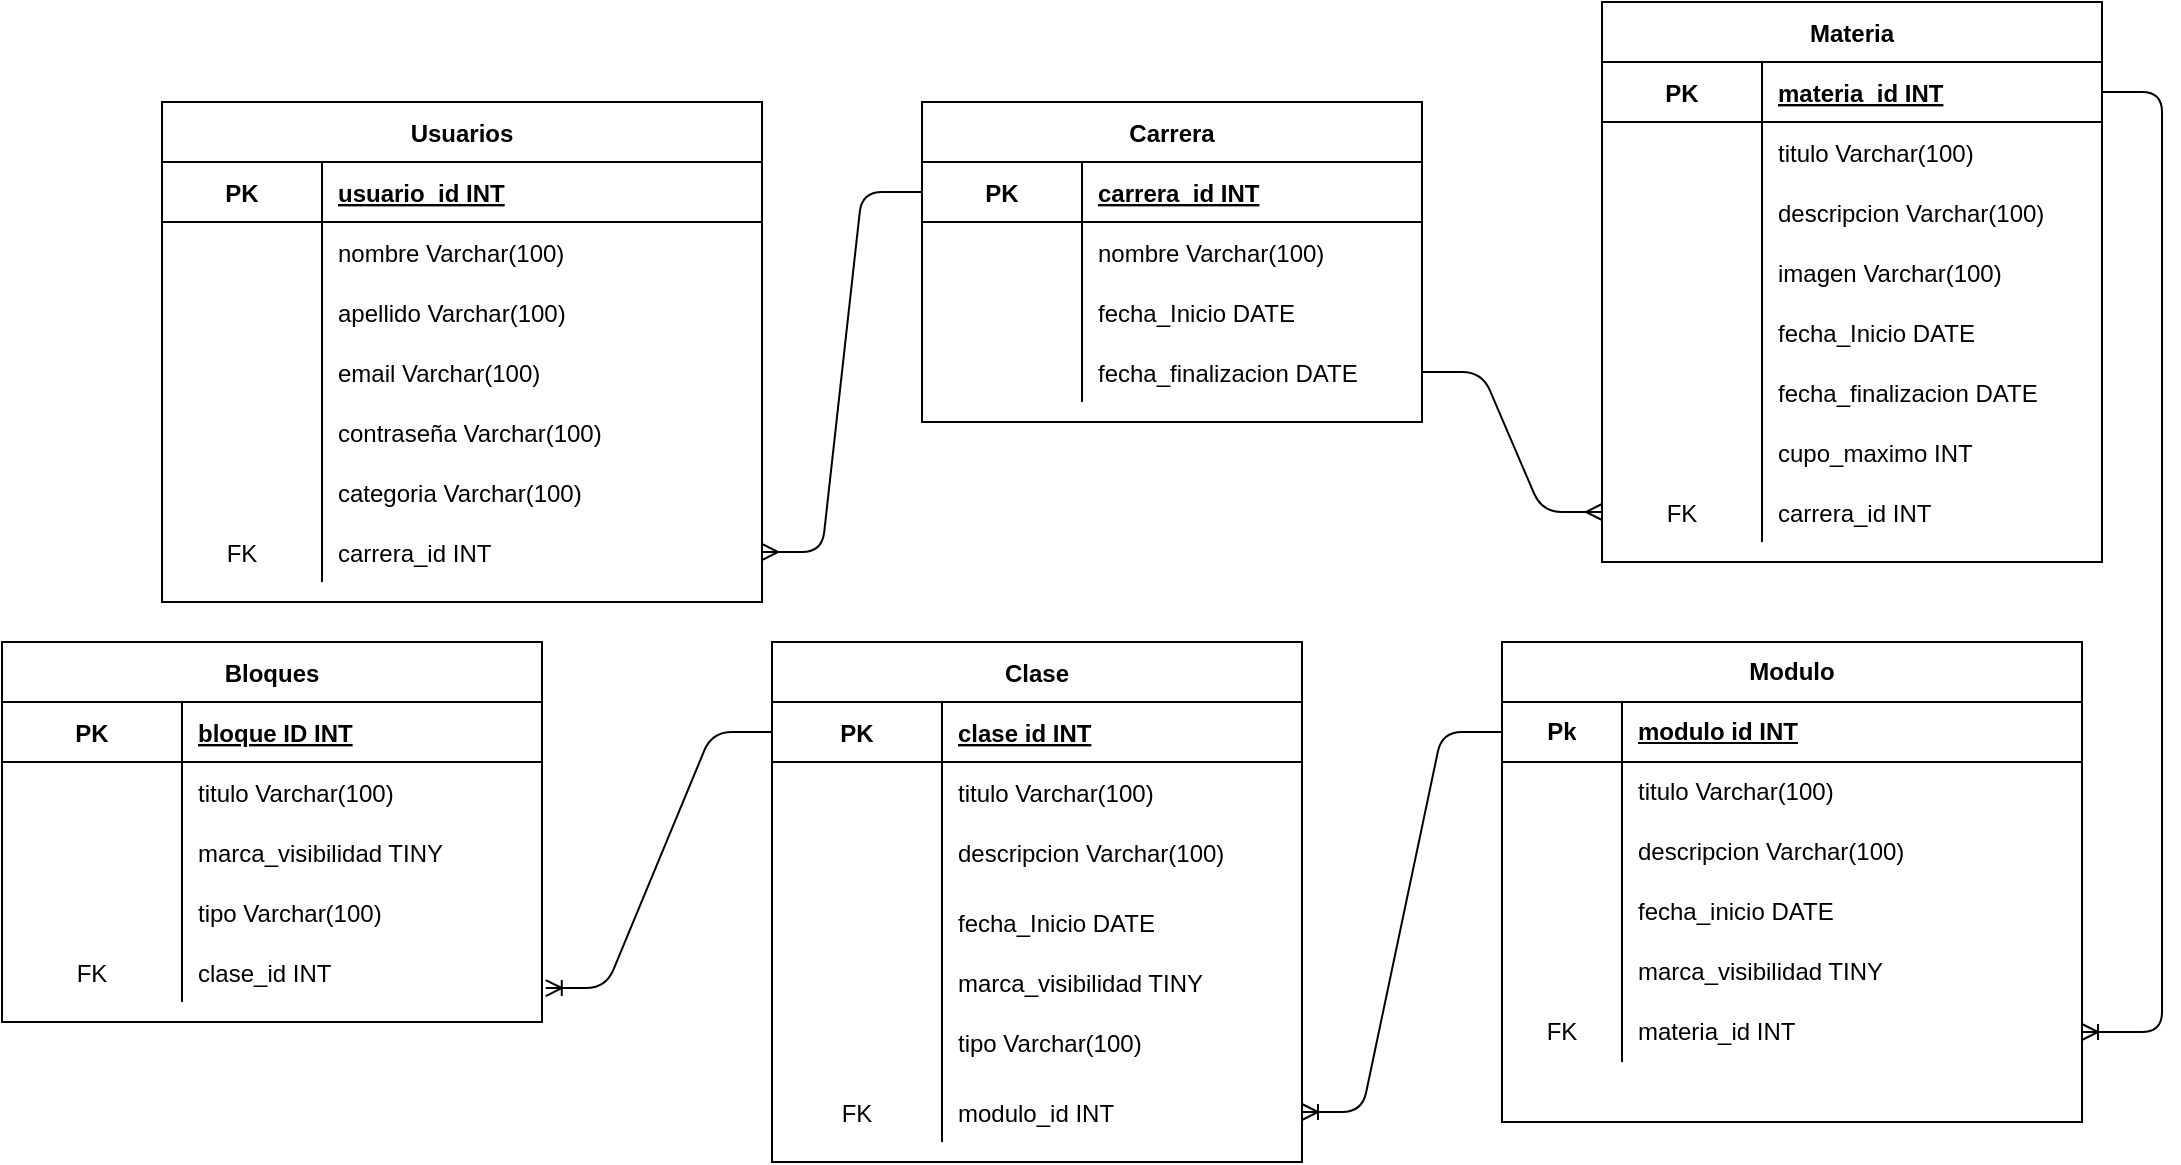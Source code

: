 <mxfile version="14.5.3" type="device"><diagram id="R2lEEEUBdFMjLlhIrx00" name="Page-1"><mxGraphModel dx="1958" dy="1582" grid="1" gridSize="10" guides="1" tooltips="1" connect="1" arrows="1" fold="1" page="1" pageScale="1" pageWidth="850" pageHeight="1100" math="0" shadow="0" extFonts="Permanent Marker^https://fonts.googleapis.com/css?family=Permanent+Marker"><root><mxCell id="0"/><mxCell id="1" parent="0"/><mxCell id="C-vyLk0tnHw3VtMMgP7b-2" value="Carrera" style="shape=table;startSize=30;container=1;collapsible=1;childLayout=tableLayout;fixedRows=1;rowLines=0;fontStyle=1;align=center;resizeLast=1;" parent="1" vertex="1"><mxGeometry x="320" y="10" width="250" height="160" as="geometry"/></mxCell><mxCell id="C-vyLk0tnHw3VtMMgP7b-3" value="" style="shape=partialRectangle;collapsible=0;dropTarget=0;pointerEvents=0;fillColor=none;points=[[0,0.5],[1,0.5]];portConstraint=eastwest;top=0;left=0;right=0;bottom=1;" parent="C-vyLk0tnHw3VtMMgP7b-2" vertex="1"><mxGeometry y="30" width="250" height="30" as="geometry"/></mxCell><mxCell id="C-vyLk0tnHw3VtMMgP7b-4" value="PK" style="shape=partialRectangle;overflow=hidden;connectable=0;fillColor=none;top=0;left=0;bottom=0;right=0;fontStyle=1;" parent="C-vyLk0tnHw3VtMMgP7b-3" vertex="1"><mxGeometry width="80" height="30" as="geometry"/></mxCell><mxCell id="C-vyLk0tnHw3VtMMgP7b-5" value="carrera_id INT" style="shape=partialRectangle;overflow=hidden;connectable=0;fillColor=none;top=0;left=0;bottom=0;right=0;align=left;spacingLeft=6;fontStyle=5;" parent="C-vyLk0tnHw3VtMMgP7b-3" vertex="1"><mxGeometry x="80" width="170" height="30" as="geometry"/></mxCell><mxCell id="C-vyLk0tnHw3VtMMgP7b-6" value="" style="shape=partialRectangle;collapsible=0;dropTarget=0;pointerEvents=0;fillColor=none;points=[[0,0.5],[1,0.5]];portConstraint=eastwest;top=0;left=0;right=0;bottom=0;" parent="C-vyLk0tnHw3VtMMgP7b-2" vertex="1"><mxGeometry y="60" width="250" height="30" as="geometry"/></mxCell><mxCell id="C-vyLk0tnHw3VtMMgP7b-7" value="" style="shape=partialRectangle;overflow=hidden;connectable=0;fillColor=none;top=0;left=0;bottom=0;right=0;" parent="C-vyLk0tnHw3VtMMgP7b-6" vertex="1"><mxGeometry width="80" height="30" as="geometry"/></mxCell><mxCell id="C-vyLk0tnHw3VtMMgP7b-8" value="nombre Varchar(100)" style="shape=partialRectangle;overflow=hidden;connectable=0;fillColor=none;top=0;left=0;bottom=0;right=0;align=left;spacingLeft=6;" parent="C-vyLk0tnHw3VtMMgP7b-6" vertex="1"><mxGeometry x="80" width="170" height="30" as="geometry"/></mxCell><mxCell id="C-vyLk0tnHw3VtMMgP7b-9" value="" style="shape=partialRectangle;collapsible=0;dropTarget=0;pointerEvents=0;fillColor=none;points=[[0,0.5],[1,0.5]];portConstraint=eastwest;top=0;left=0;right=0;bottom=0;" parent="C-vyLk0tnHw3VtMMgP7b-2" vertex="1"><mxGeometry y="90" width="250" height="30" as="geometry"/></mxCell><mxCell id="C-vyLk0tnHw3VtMMgP7b-10" value="" style="shape=partialRectangle;overflow=hidden;connectable=0;fillColor=none;top=0;left=0;bottom=0;right=0;" parent="C-vyLk0tnHw3VtMMgP7b-9" vertex="1"><mxGeometry width="80" height="30" as="geometry"/></mxCell><mxCell id="C-vyLk0tnHw3VtMMgP7b-11" value="fecha_Inicio DATE" style="shape=partialRectangle;overflow=hidden;connectable=0;fillColor=none;top=0;left=0;bottom=0;right=0;align=left;spacingLeft=6;" parent="C-vyLk0tnHw3VtMMgP7b-9" vertex="1"><mxGeometry x="80" width="170" height="30" as="geometry"/></mxCell><mxCell id="4VwxXUwDn8KnLak30trT-37" value="" style="shape=partialRectangle;collapsible=0;dropTarget=0;pointerEvents=0;fillColor=none;points=[[0,0.5],[1,0.5]];portConstraint=eastwest;top=0;left=0;right=0;bottom=0;" parent="C-vyLk0tnHw3VtMMgP7b-2" vertex="1"><mxGeometry y="120" width="250" height="30" as="geometry"/></mxCell><mxCell id="4VwxXUwDn8KnLak30trT-38" value="" style="shape=partialRectangle;overflow=hidden;connectable=0;fillColor=none;top=0;left=0;bottom=0;right=0;" parent="4VwxXUwDn8KnLak30trT-37" vertex="1"><mxGeometry width="80" height="30" as="geometry"/></mxCell><mxCell id="4VwxXUwDn8KnLak30trT-39" value="fecha_finalizacion DATE" style="shape=partialRectangle;overflow=hidden;connectable=0;fillColor=none;top=0;left=0;bottom=0;right=0;align=left;spacingLeft=6;" parent="4VwxXUwDn8KnLak30trT-37" vertex="1"><mxGeometry x="80" width="170" height="30" as="geometry"/></mxCell><mxCell id="C-vyLk0tnHw3VtMMgP7b-13" value="Materia" style="shape=table;startSize=30;container=1;collapsible=1;childLayout=tableLayout;fixedRows=1;rowLines=0;fontStyle=1;align=center;resizeLast=1;horizontal=1;verticalAlign=middle;" parent="1" vertex="1"><mxGeometry x="660" y="-40" width="250" height="280" as="geometry"/></mxCell><mxCell id="C-vyLk0tnHw3VtMMgP7b-14" value="" style="shape=partialRectangle;collapsible=0;dropTarget=0;pointerEvents=0;fillColor=none;points=[[0,0.5],[1,0.5]];portConstraint=eastwest;top=0;left=0;right=0;bottom=1;" parent="C-vyLk0tnHw3VtMMgP7b-13" vertex="1"><mxGeometry y="30" width="250" height="30" as="geometry"/></mxCell><mxCell id="C-vyLk0tnHw3VtMMgP7b-15" value="PK" style="shape=partialRectangle;overflow=hidden;connectable=0;fillColor=none;top=0;left=0;bottom=0;right=0;fontStyle=1;" parent="C-vyLk0tnHw3VtMMgP7b-14" vertex="1"><mxGeometry width="80" height="30" as="geometry"/></mxCell><mxCell id="C-vyLk0tnHw3VtMMgP7b-16" value="materia_id INT" style="shape=partialRectangle;overflow=hidden;connectable=0;fillColor=none;top=0;left=0;bottom=0;right=0;align=left;spacingLeft=6;fontStyle=5;" parent="C-vyLk0tnHw3VtMMgP7b-14" vertex="1"><mxGeometry x="80" width="170" height="30" as="geometry"/></mxCell><mxCell id="C-vyLk0tnHw3VtMMgP7b-17" value="" style="shape=partialRectangle;collapsible=0;dropTarget=0;pointerEvents=0;fillColor=none;points=[[0,0.5],[1,0.5]];portConstraint=eastwest;top=0;left=0;right=0;bottom=0;" parent="C-vyLk0tnHw3VtMMgP7b-13" vertex="1"><mxGeometry y="60" width="250" height="30" as="geometry"/></mxCell><mxCell id="C-vyLk0tnHw3VtMMgP7b-18" value="" style="shape=partialRectangle;overflow=hidden;connectable=0;fillColor=none;top=0;left=0;bottom=0;right=0;" parent="C-vyLk0tnHw3VtMMgP7b-17" vertex="1"><mxGeometry width="80" height="30" as="geometry"/></mxCell><mxCell id="C-vyLk0tnHw3VtMMgP7b-19" value="titulo Varchar(100)" style="shape=partialRectangle;overflow=hidden;connectable=0;fillColor=none;top=0;left=0;bottom=0;right=0;align=left;spacingLeft=6;" parent="C-vyLk0tnHw3VtMMgP7b-17" vertex="1"><mxGeometry x="80" width="170" height="30" as="geometry"/></mxCell><mxCell id="C-vyLk0tnHw3VtMMgP7b-20" value="" style="shape=partialRectangle;collapsible=0;dropTarget=0;pointerEvents=0;fillColor=none;points=[[0,0.5],[1,0.5]];portConstraint=eastwest;top=0;left=0;right=0;bottom=0;verticalAlign=middle;" parent="C-vyLk0tnHw3VtMMgP7b-13" vertex="1"><mxGeometry y="90" width="250" height="30" as="geometry"/></mxCell><mxCell id="C-vyLk0tnHw3VtMMgP7b-21" value="" style="shape=partialRectangle;overflow=hidden;connectable=0;fillColor=none;top=0;left=0;bottom=0;right=0;" parent="C-vyLk0tnHw3VtMMgP7b-20" vertex="1"><mxGeometry width="80" height="30" as="geometry"/></mxCell><mxCell id="C-vyLk0tnHw3VtMMgP7b-22" value="descripcion Varchar(100)" style="shape=partialRectangle;overflow=hidden;connectable=0;fillColor=none;top=0;left=0;bottom=0;right=0;align=left;spacingLeft=6;" parent="C-vyLk0tnHw3VtMMgP7b-20" vertex="1"><mxGeometry x="80" width="170" height="30" as="geometry"/></mxCell><mxCell id="4VwxXUwDn8KnLak30trT-25" style="shape=partialRectangle;collapsible=0;dropTarget=0;pointerEvents=0;fillColor=none;points=[[0,0.5],[1,0.5]];portConstraint=eastwest;top=0;left=0;right=0;bottom=0;" parent="C-vyLk0tnHw3VtMMgP7b-13" vertex="1"><mxGeometry y="120" width="250" height="30" as="geometry"/></mxCell><mxCell id="4VwxXUwDn8KnLak30trT-26" value="" style="shape=partialRectangle;overflow=hidden;connectable=0;fillColor=none;top=0;left=0;bottom=0;right=0;" parent="4VwxXUwDn8KnLak30trT-25" vertex="1"><mxGeometry width="80" height="30" as="geometry"/></mxCell><mxCell id="4VwxXUwDn8KnLak30trT-27" value="imagen Varchar(100)" style="shape=partialRectangle;overflow=hidden;connectable=0;fillColor=none;top=0;left=0;bottom=0;right=0;align=left;spacingLeft=6;" parent="4VwxXUwDn8KnLak30trT-25" vertex="1"><mxGeometry x="80" width="170" height="30" as="geometry"/></mxCell><mxCell id="4VwxXUwDn8KnLak30trT-28" style="shape=partialRectangle;collapsible=0;dropTarget=0;pointerEvents=0;fillColor=none;points=[[0,0.5],[1,0.5]];portConstraint=eastwest;top=0;left=0;right=0;bottom=0;" parent="C-vyLk0tnHw3VtMMgP7b-13" vertex="1"><mxGeometry y="150" width="250" height="30" as="geometry"/></mxCell><mxCell id="4VwxXUwDn8KnLak30trT-29" value="" style="shape=partialRectangle;overflow=hidden;connectable=0;fillColor=none;top=0;left=0;bottom=0;right=0;" parent="4VwxXUwDn8KnLak30trT-28" vertex="1"><mxGeometry width="80" height="30" as="geometry"/></mxCell><mxCell id="4VwxXUwDn8KnLak30trT-30" value="fecha_Inicio DATE" style="shape=partialRectangle;overflow=hidden;connectable=0;fillColor=none;top=0;left=0;bottom=0;right=0;align=left;spacingLeft=6;" parent="4VwxXUwDn8KnLak30trT-28" vertex="1"><mxGeometry x="80" width="170" height="30" as="geometry"/></mxCell><mxCell id="4VwxXUwDn8KnLak30trT-31" style="shape=partialRectangle;collapsible=0;dropTarget=0;pointerEvents=0;fillColor=none;points=[[0,0.5],[1,0.5]];portConstraint=eastwest;top=0;left=0;right=0;bottom=0;" parent="C-vyLk0tnHw3VtMMgP7b-13" vertex="1"><mxGeometry y="180" width="250" height="30" as="geometry"/></mxCell><mxCell id="4VwxXUwDn8KnLak30trT-32" value="" style="shape=partialRectangle;overflow=hidden;connectable=0;fillColor=none;top=0;left=0;bottom=0;right=0;" parent="4VwxXUwDn8KnLak30trT-31" vertex="1"><mxGeometry width="80" height="30" as="geometry"/></mxCell><mxCell id="4VwxXUwDn8KnLak30trT-33" value="fecha_finalizacion DATE" style="shape=partialRectangle;overflow=hidden;connectable=0;fillColor=none;top=0;left=0;bottom=0;right=0;align=left;spacingLeft=6;" parent="4VwxXUwDn8KnLak30trT-31" vertex="1"><mxGeometry x="80" width="170" height="30" as="geometry"/></mxCell><mxCell id="4VwxXUwDn8KnLak30trT-34" style="shape=partialRectangle;collapsible=0;dropTarget=0;pointerEvents=0;fillColor=none;points=[[0,0.5],[1,0.5]];portConstraint=eastwest;top=0;left=0;right=0;bottom=0;" parent="C-vyLk0tnHw3VtMMgP7b-13" vertex="1"><mxGeometry y="210" width="250" height="30" as="geometry"/></mxCell><mxCell id="4VwxXUwDn8KnLak30trT-35" value="" style="shape=partialRectangle;overflow=hidden;connectable=0;fillColor=none;top=0;left=0;bottom=0;right=0;" parent="4VwxXUwDn8KnLak30trT-34" vertex="1"><mxGeometry width="80" height="30" as="geometry"/></mxCell><mxCell id="4VwxXUwDn8KnLak30trT-36" value="cupo_maximo INT" style="shape=partialRectangle;overflow=hidden;connectable=0;fillColor=none;top=0;left=0;bottom=0;right=0;align=left;spacingLeft=6;" parent="4VwxXUwDn8KnLak30trT-34" vertex="1"><mxGeometry x="80" width="170" height="30" as="geometry"/></mxCell><mxCell id="QzdPm6ge_wWmMaUvaC6L-1" style="shape=partialRectangle;collapsible=0;dropTarget=0;pointerEvents=0;fillColor=none;points=[[0,0.5],[1,0.5]];portConstraint=eastwest;top=0;left=0;right=0;bottom=0;" vertex="1" parent="C-vyLk0tnHw3VtMMgP7b-13"><mxGeometry y="240" width="250" height="30" as="geometry"/></mxCell><mxCell id="QzdPm6ge_wWmMaUvaC6L-2" value="FK" style="shape=partialRectangle;overflow=hidden;connectable=0;fillColor=none;top=0;left=0;bottom=0;right=0;" vertex="1" parent="QzdPm6ge_wWmMaUvaC6L-1"><mxGeometry width="80" height="30" as="geometry"/></mxCell><mxCell id="QzdPm6ge_wWmMaUvaC6L-3" value="carrera_id INT" style="shape=partialRectangle;overflow=hidden;connectable=0;fillColor=none;top=0;left=0;bottom=0;right=0;align=left;spacingLeft=6;" vertex="1" parent="QzdPm6ge_wWmMaUvaC6L-1"><mxGeometry x="80" width="170" height="30" as="geometry"/></mxCell><mxCell id="C-vyLk0tnHw3VtMMgP7b-23" value="Usuarios" style="shape=table;startSize=30;container=1;collapsible=1;childLayout=tableLayout;fixedRows=1;rowLines=0;fontStyle=1;align=center;resizeLast=1;" parent="1" vertex="1"><mxGeometry x="-60" y="10" width="300" height="250" as="geometry"><mxRectangle x="-10" y="10" width="80" height="30" as="alternateBounds"/></mxGeometry></mxCell><mxCell id="C-vyLk0tnHw3VtMMgP7b-24" value="" style="shape=partialRectangle;collapsible=0;dropTarget=0;pointerEvents=0;fillColor=none;points=[[0,0.5],[1,0.5]];portConstraint=eastwest;top=0;left=0;right=0;bottom=1;" parent="C-vyLk0tnHw3VtMMgP7b-23" vertex="1"><mxGeometry y="30" width="300" height="30" as="geometry"/></mxCell><mxCell id="C-vyLk0tnHw3VtMMgP7b-25" value="PK" style="shape=partialRectangle;overflow=hidden;connectable=0;fillColor=none;top=0;left=0;bottom=0;right=0;fontStyle=1;" parent="C-vyLk0tnHw3VtMMgP7b-24" vertex="1"><mxGeometry width="80" height="30" as="geometry"/></mxCell><mxCell id="C-vyLk0tnHw3VtMMgP7b-26" value="usuario_id INT" style="shape=partialRectangle;overflow=hidden;connectable=0;fillColor=none;top=0;left=0;bottom=0;right=0;align=left;spacingLeft=6;fontStyle=5;" parent="C-vyLk0tnHw3VtMMgP7b-24" vertex="1"><mxGeometry x="80" width="220" height="30" as="geometry"/></mxCell><mxCell id="C-vyLk0tnHw3VtMMgP7b-27" value="" style="shape=partialRectangle;collapsible=0;dropTarget=0;pointerEvents=0;fillColor=none;points=[[0,0.5],[1,0.5]];portConstraint=eastwest;top=0;left=0;right=0;bottom=0;" parent="C-vyLk0tnHw3VtMMgP7b-23" vertex="1"><mxGeometry y="60" width="300" height="30" as="geometry"/></mxCell><mxCell id="C-vyLk0tnHw3VtMMgP7b-28" value="" style="shape=partialRectangle;overflow=hidden;connectable=0;fillColor=none;top=0;left=0;bottom=0;right=0;" parent="C-vyLk0tnHw3VtMMgP7b-27" vertex="1"><mxGeometry width="80" height="30" as="geometry"/></mxCell><mxCell id="C-vyLk0tnHw3VtMMgP7b-29" value="nombre Varchar(100)" style="shape=partialRectangle;overflow=hidden;connectable=0;fillColor=none;top=0;left=0;bottom=0;right=0;align=left;spacingLeft=6;" parent="C-vyLk0tnHw3VtMMgP7b-27" vertex="1"><mxGeometry x="80" width="220" height="30" as="geometry"/></mxCell><mxCell id="4VwxXUwDn8KnLak30trT-2" value="" style="shape=partialRectangle;collapsible=0;dropTarget=0;pointerEvents=0;fillColor=none;points=[[0,0.5],[1,0.5]];portConstraint=eastwest;top=0;left=0;right=0;bottom=0;" parent="C-vyLk0tnHw3VtMMgP7b-23" vertex="1"><mxGeometry y="90" width="300" height="30" as="geometry"/></mxCell><mxCell id="4VwxXUwDn8KnLak30trT-3" value="" style="shape=partialRectangle;overflow=hidden;connectable=0;fillColor=none;top=0;left=0;bottom=0;right=0;" parent="4VwxXUwDn8KnLak30trT-2" vertex="1"><mxGeometry width="80" height="30" as="geometry"/></mxCell><mxCell id="4VwxXUwDn8KnLak30trT-4" value="apellido Varchar(100)" style="shape=partialRectangle;overflow=hidden;connectable=0;fillColor=none;top=0;left=0;bottom=0;right=0;align=left;spacingLeft=6;" parent="4VwxXUwDn8KnLak30trT-2" vertex="1"><mxGeometry x="80" width="220" height="30" as="geometry"/></mxCell><mxCell id="4VwxXUwDn8KnLak30trT-40" value="" style="shape=partialRectangle;collapsible=0;dropTarget=0;pointerEvents=0;fillColor=none;points=[[0,0.5],[1,0.5]];portConstraint=eastwest;top=0;left=0;right=0;bottom=0;" parent="C-vyLk0tnHw3VtMMgP7b-23" vertex="1"><mxGeometry y="120" width="300" height="30" as="geometry"/></mxCell><mxCell id="4VwxXUwDn8KnLak30trT-41" value="" style="shape=partialRectangle;overflow=hidden;connectable=0;fillColor=none;top=0;left=0;bottom=0;right=0;" parent="4VwxXUwDn8KnLak30trT-40" vertex="1"><mxGeometry width="80" height="30" as="geometry"/></mxCell><mxCell id="4VwxXUwDn8KnLak30trT-42" value="email Varchar(100)" style="shape=partialRectangle;overflow=hidden;connectable=0;fillColor=none;top=0;left=0;bottom=0;right=0;align=left;spacingLeft=6;" parent="4VwxXUwDn8KnLak30trT-40" vertex="1"><mxGeometry x="80" width="220" height="30" as="geometry"/></mxCell><mxCell id="4VwxXUwDn8KnLak30trT-43" value="" style="shape=partialRectangle;collapsible=0;dropTarget=0;pointerEvents=0;fillColor=none;points=[[0,0.5],[1,0.5]];portConstraint=eastwest;top=0;left=0;right=0;bottom=0;" parent="C-vyLk0tnHw3VtMMgP7b-23" vertex="1"><mxGeometry y="150" width="300" height="30" as="geometry"/></mxCell><mxCell id="4VwxXUwDn8KnLak30trT-44" value="" style="shape=partialRectangle;overflow=hidden;connectable=0;fillColor=none;top=0;left=0;bottom=0;right=0;" parent="4VwxXUwDn8KnLak30trT-43" vertex="1"><mxGeometry width="80" height="30" as="geometry"/></mxCell><mxCell id="4VwxXUwDn8KnLak30trT-45" value="contraseña Varchar(100)" style="shape=partialRectangle;overflow=hidden;connectable=0;fillColor=none;top=0;left=0;bottom=0;right=0;align=left;spacingLeft=6;" parent="4VwxXUwDn8KnLak30trT-43" vertex="1"><mxGeometry x="80" width="220" height="30" as="geometry"/></mxCell><mxCell id="4VwxXUwDn8KnLak30trT-46" value="" style="shape=partialRectangle;collapsible=0;dropTarget=0;pointerEvents=0;fillColor=none;points=[[0,0.5],[1,0.5]];portConstraint=eastwest;top=0;left=0;right=0;bottom=0;" parent="C-vyLk0tnHw3VtMMgP7b-23" vertex="1"><mxGeometry y="180" width="300" height="30" as="geometry"/></mxCell><mxCell id="4VwxXUwDn8KnLak30trT-47" value="" style="shape=partialRectangle;overflow=hidden;connectable=0;fillColor=none;top=0;left=0;bottom=0;right=0;" parent="4VwxXUwDn8KnLak30trT-46" vertex="1"><mxGeometry width="80" height="30" as="geometry"/></mxCell><mxCell id="4VwxXUwDn8KnLak30trT-48" value="categoria Varchar(100)" style="shape=partialRectangle;overflow=hidden;connectable=0;fillColor=none;top=0;left=0;bottom=0;right=0;align=left;spacingLeft=6;" parent="4VwxXUwDn8KnLak30trT-46" vertex="1"><mxGeometry x="80" width="220" height="30" as="geometry"/></mxCell><mxCell id="8Q_KRCCvUocXdkaRY7Nk-1" value="" style="shape=partialRectangle;collapsible=0;dropTarget=0;pointerEvents=0;fillColor=none;points=[[0,0.5],[1,0.5]];portConstraint=eastwest;top=0;left=0;right=0;bottom=0;" parent="C-vyLk0tnHw3VtMMgP7b-23" vertex="1"><mxGeometry y="210" width="300" height="30" as="geometry"/></mxCell><mxCell id="8Q_KRCCvUocXdkaRY7Nk-2" value="FK" style="shape=partialRectangle;overflow=hidden;connectable=0;fillColor=none;top=0;left=0;bottom=0;right=0;" parent="8Q_KRCCvUocXdkaRY7Nk-1" vertex="1"><mxGeometry width="80" height="30" as="geometry"/></mxCell><mxCell id="8Q_KRCCvUocXdkaRY7Nk-3" value="carrera_id INT" style="shape=partialRectangle;overflow=hidden;connectable=0;fillColor=none;top=0;left=0;bottom=0;right=0;align=left;spacingLeft=6;" parent="8Q_KRCCvUocXdkaRY7Nk-1" vertex="1"><mxGeometry x="80" width="220" height="30" as="geometry"/></mxCell><mxCell id="4VwxXUwDn8KnLak30trT-50" value="Modulo" style="shape=table;html=1;whiteSpace=wrap;startSize=30;container=1;collapsible=0;childLayout=tableLayout;fixedRows=1;rowLines=0;fontStyle=1;align=center;" parent="1" vertex="1"><mxGeometry x="610" y="280" width="290" height="240" as="geometry"/></mxCell><mxCell id="4VwxXUwDn8KnLak30trT-51" value="" style="shape=partialRectangle;html=1;whiteSpace=wrap;collapsible=0;dropTarget=0;pointerEvents=0;fillColor=none;top=0;left=0;bottom=1;right=0;points=[[0,0.5],[1,0.5]];portConstraint=eastwest;" parent="4VwxXUwDn8KnLak30trT-50" vertex="1"><mxGeometry y="30" width="290" height="30" as="geometry"/></mxCell><mxCell id="4VwxXUwDn8KnLak30trT-52" value="Pk" style="shape=partialRectangle;html=1;whiteSpace=wrap;connectable=0;fillColor=none;top=0;left=0;bottom=0;right=0;overflow=hidden;fontStyle=1" parent="4VwxXUwDn8KnLak30trT-51" vertex="1"><mxGeometry width="60" height="30" as="geometry"/></mxCell><mxCell id="4VwxXUwDn8KnLak30trT-53" value="" style="shape=partialRectangle;html=1;whiteSpace=wrap;connectable=0;fillColor=none;top=0;left=0;bottom=0;right=0;align=left;spacingLeft=6;overflow=hidden;fontStyle=5" parent="4VwxXUwDn8KnLak30trT-51" vertex="1"><mxGeometry x="60" width="230" height="30" as="geometry"/></mxCell><mxCell id="4VwxXUwDn8KnLak30trT-54" value="" style="shape=partialRectangle;html=1;whiteSpace=wrap;collapsible=0;dropTarget=0;pointerEvents=0;fillColor=none;top=0;left=0;bottom=0;right=0;points=[[0,0.5],[1,0.5]];portConstraint=eastwest;" parent="4VwxXUwDn8KnLak30trT-50" vertex="1"><mxGeometry y="60" width="290" height="30" as="geometry"/></mxCell><mxCell id="4VwxXUwDn8KnLak30trT-55" value="" style="shape=partialRectangle;html=1;whiteSpace=wrap;connectable=0;fillColor=none;top=0;left=0;bottom=0;right=0;overflow=hidden;" parent="4VwxXUwDn8KnLak30trT-54" vertex="1"><mxGeometry width="60" height="30" as="geometry"/></mxCell><mxCell id="4VwxXUwDn8KnLak30trT-56" value="titulo&amp;nbsp;&lt;span style=&quot;text-align: center&quot;&gt;Varchar(100)&lt;/span&gt;" style="shape=partialRectangle;html=1;whiteSpace=wrap;connectable=0;fillColor=none;top=0;left=0;bottom=0;right=0;align=left;spacingLeft=6;overflow=hidden;" parent="4VwxXUwDn8KnLak30trT-54" vertex="1"><mxGeometry x="60" width="230" height="30" as="geometry"/></mxCell><mxCell id="4VwxXUwDn8KnLak30trT-57" value="" style="shape=partialRectangle;html=1;whiteSpace=wrap;collapsible=0;dropTarget=0;pointerEvents=0;fillColor=none;top=0;left=0;bottom=0;right=0;points=[[0,0.5],[1,0.5]];portConstraint=eastwest;" parent="4VwxXUwDn8KnLak30trT-50" vertex="1"><mxGeometry y="90" width="290" height="30" as="geometry"/></mxCell><mxCell id="4VwxXUwDn8KnLak30trT-58" value="" style="shape=partialRectangle;html=1;whiteSpace=wrap;connectable=0;fillColor=none;top=0;left=0;bottom=0;right=0;overflow=hidden;" parent="4VwxXUwDn8KnLak30trT-57" vertex="1"><mxGeometry width="60" height="30" as="geometry"/></mxCell><mxCell id="4VwxXUwDn8KnLak30trT-59" value="descripcion&amp;nbsp;&lt;span style=&quot;text-align: center&quot;&gt;Varchar(100)&lt;/span&gt;" style="shape=partialRectangle;html=1;whiteSpace=wrap;connectable=0;fillColor=none;top=0;left=0;bottom=0;right=0;align=left;spacingLeft=6;overflow=hidden;" parent="4VwxXUwDn8KnLak30trT-57" vertex="1"><mxGeometry x="60" width="230" height="30" as="geometry"/></mxCell><mxCell id="4VwxXUwDn8KnLak30trT-62" value="" style="shape=partialRectangle;html=1;whiteSpace=wrap;collapsible=0;dropTarget=0;pointerEvents=0;fillColor=none;top=0;left=0;bottom=0;right=0;points=[[0,0.5],[1,0.5]];portConstraint=eastwest;" parent="4VwxXUwDn8KnLak30trT-50" vertex="1"><mxGeometry y="120" width="290" height="30" as="geometry"/></mxCell><mxCell id="4VwxXUwDn8KnLak30trT-63" value="" style="shape=partialRectangle;html=1;whiteSpace=wrap;connectable=0;fillColor=none;top=0;left=0;bottom=0;right=0;overflow=hidden;" parent="4VwxXUwDn8KnLak30trT-62" vertex="1"><mxGeometry width="60" height="30" as="geometry"/></mxCell><mxCell id="4VwxXUwDn8KnLak30trT-64" value="&lt;div style=&quot;text-align: center&quot;&gt;&lt;span&gt;fecha_inicio DATE&lt;/span&gt;&lt;/div&gt;" style="shape=partialRectangle;html=1;whiteSpace=wrap;connectable=0;fillColor=none;top=0;left=0;bottom=0;right=0;align=left;spacingLeft=6;overflow=hidden;" parent="4VwxXUwDn8KnLak30trT-62" vertex="1"><mxGeometry x="60" width="230" height="30" as="geometry"/></mxCell><mxCell id="cpQIhgfw26ts1ijWHLcE-43" value="" style="shape=partialRectangle;html=1;whiteSpace=wrap;collapsible=0;dropTarget=0;pointerEvents=0;fillColor=none;top=0;left=0;bottom=0;right=0;points=[[0,0.5],[1,0.5]];portConstraint=eastwest;" parent="4VwxXUwDn8KnLak30trT-50" vertex="1"><mxGeometry y="150" width="290" height="30" as="geometry"/></mxCell><mxCell id="cpQIhgfw26ts1ijWHLcE-44" value="" style="shape=partialRectangle;html=1;whiteSpace=wrap;connectable=0;fillColor=none;top=0;left=0;bottom=0;right=0;overflow=hidden;" parent="cpQIhgfw26ts1ijWHLcE-43" vertex="1"><mxGeometry width="60" height="30" as="geometry"/></mxCell><mxCell id="cpQIhgfw26ts1ijWHLcE-45" value="&lt;div style=&quot;text-align: center&quot;&gt;&lt;span&gt;marca_visibilidad TINY&lt;/span&gt;&lt;/div&gt;" style="shape=partialRectangle;html=1;whiteSpace=wrap;connectable=0;fillColor=none;top=0;left=0;bottom=0;right=0;align=left;spacingLeft=6;overflow=hidden;" parent="cpQIhgfw26ts1ijWHLcE-43" vertex="1"><mxGeometry x="60" width="230" height="30" as="geometry"/></mxCell><mxCell id="8Q_KRCCvUocXdkaRY7Nk-17" value="" style="shape=partialRectangle;html=1;whiteSpace=wrap;collapsible=0;dropTarget=0;pointerEvents=0;fillColor=none;top=0;left=0;bottom=0;right=0;points=[[0,0.5],[1,0.5]];portConstraint=eastwest;" parent="4VwxXUwDn8KnLak30trT-50" vertex="1"><mxGeometry y="180" width="290" height="30" as="geometry"/></mxCell><mxCell id="8Q_KRCCvUocXdkaRY7Nk-18" value="FK" style="shape=partialRectangle;html=1;whiteSpace=wrap;connectable=0;fillColor=none;top=0;left=0;bottom=0;right=0;overflow=hidden;" parent="8Q_KRCCvUocXdkaRY7Nk-17" vertex="1"><mxGeometry width="60" height="30" as="geometry"/></mxCell><mxCell id="8Q_KRCCvUocXdkaRY7Nk-19" value="&lt;div style=&quot;text-align: center&quot;&gt;&lt;span&gt;materia_id INT&lt;/span&gt;&lt;/div&gt;" style="shape=partialRectangle;html=1;whiteSpace=wrap;connectable=0;fillColor=none;top=0;left=0;bottom=0;right=0;align=left;spacingLeft=6;overflow=hidden;" parent="8Q_KRCCvUocXdkaRY7Nk-17" vertex="1"><mxGeometry x="60" width="230" height="30" as="geometry"/></mxCell><mxCell id="4VwxXUwDn8KnLak30trT-60" value="modulo id INT" style="shape=partialRectangle;html=1;whiteSpace=wrap;connectable=0;fillColor=none;top=0;left=0;bottom=0;right=0;align=left;spacingLeft=6;overflow=hidden;fontStyle=5" parent="1" vertex="1"><mxGeometry x="670" y="310" width="194" height="30" as="geometry"/></mxCell><mxCell id="cpQIhgfw26ts1ijWHLcE-1" value="Clase" style="shape=table;startSize=30;container=1;collapsible=1;childLayout=tableLayout;fixedRows=1;rowLines=0;fontStyle=1;align=center;resizeLast=1;" parent="1" vertex="1"><mxGeometry x="245" y="280" width="265" height="260" as="geometry"/></mxCell><mxCell id="cpQIhgfw26ts1ijWHLcE-2" value="" style="shape=partialRectangle;collapsible=0;dropTarget=0;pointerEvents=0;fillColor=none;top=0;left=0;bottom=1;right=0;points=[[0,0.5],[1,0.5]];portConstraint=eastwest;" parent="cpQIhgfw26ts1ijWHLcE-1" vertex="1"><mxGeometry y="30" width="265" height="30" as="geometry"/></mxCell><mxCell id="cpQIhgfw26ts1ijWHLcE-3" value="PK" style="shape=partialRectangle;connectable=0;fillColor=none;top=0;left=0;bottom=0;right=0;fontStyle=1;overflow=hidden;" parent="cpQIhgfw26ts1ijWHLcE-2" vertex="1"><mxGeometry width="85" height="30" as="geometry"/></mxCell><mxCell id="cpQIhgfw26ts1ijWHLcE-4" value="clase id INT" style="shape=partialRectangle;connectable=0;fillColor=none;top=0;left=0;bottom=0;right=0;align=left;spacingLeft=6;fontStyle=5;overflow=hidden;" parent="cpQIhgfw26ts1ijWHLcE-2" vertex="1"><mxGeometry x="85" width="180" height="30" as="geometry"/></mxCell><mxCell id="cpQIhgfw26ts1ijWHLcE-5" value="" style="shape=partialRectangle;collapsible=0;dropTarget=0;pointerEvents=0;fillColor=none;top=0;left=0;bottom=0;right=0;points=[[0,0.5],[1,0.5]];portConstraint=eastwest;" parent="cpQIhgfw26ts1ijWHLcE-1" vertex="1"><mxGeometry y="60" width="265" height="30" as="geometry"/></mxCell><mxCell id="cpQIhgfw26ts1ijWHLcE-6" value="" style="shape=partialRectangle;connectable=0;fillColor=none;top=0;left=0;bottom=0;right=0;editable=1;overflow=hidden;" parent="cpQIhgfw26ts1ijWHLcE-5" vertex="1"><mxGeometry width="85" height="30" as="geometry"/></mxCell><mxCell id="cpQIhgfw26ts1ijWHLcE-7" value="titulo Varchar(100)" style="shape=partialRectangle;connectable=0;fillColor=none;top=0;left=0;bottom=0;right=0;align=left;spacingLeft=6;overflow=hidden;" parent="cpQIhgfw26ts1ijWHLcE-5" vertex="1"><mxGeometry x="85" width="180" height="30" as="geometry"/></mxCell><mxCell id="cpQIhgfw26ts1ijWHLcE-8" value="" style="shape=partialRectangle;collapsible=0;dropTarget=0;pointerEvents=0;fillColor=none;top=0;left=0;bottom=0;right=0;points=[[0,0.5],[1,0.5]];portConstraint=eastwest;" parent="cpQIhgfw26ts1ijWHLcE-1" vertex="1"><mxGeometry y="90" width="265" height="30" as="geometry"/></mxCell><mxCell id="cpQIhgfw26ts1ijWHLcE-9" value="" style="shape=partialRectangle;connectable=0;fillColor=none;top=0;left=0;bottom=0;right=0;editable=1;overflow=hidden;" parent="cpQIhgfw26ts1ijWHLcE-8" vertex="1"><mxGeometry width="85" height="30" as="geometry"/></mxCell><mxCell id="cpQIhgfw26ts1ijWHLcE-10" value="descripcion Varchar(100)" style="shape=partialRectangle;connectable=0;fillColor=none;top=0;left=0;bottom=0;right=0;align=left;spacingLeft=6;overflow=hidden;" parent="cpQIhgfw26ts1ijWHLcE-8" vertex="1"><mxGeometry x="85" width="180" height="30" as="geometry"/></mxCell><mxCell id="cpQIhgfw26ts1ijWHLcE-11" value="" style="shape=partialRectangle;collapsible=0;dropTarget=0;pointerEvents=0;fillColor=none;top=0;left=0;bottom=0;right=0;points=[[0,0.5],[1,0.5]];portConstraint=eastwest;" parent="cpQIhgfw26ts1ijWHLcE-1" vertex="1"><mxGeometry y="120" width="265" height="40" as="geometry"/></mxCell><mxCell id="cpQIhgfw26ts1ijWHLcE-12" value="" style="shape=partialRectangle;connectable=0;fillColor=none;top=0;left=0;bottom=0;right=0;editable=1;overflow=hidden;" parent="cpQIhgfw26ts1ijWHLcE-11" vertex="1"><mxGeometry width="85" height="40" as="geometry"/></mxCell><mxCell id="cpQIhgfw26ts1ijWHLcE-13" value="fecha_Inicio DATE" style="shape=partialRectangle;connectable=0;fillColor=none;top=0;left=0;bottom=0;right=0;align=left;spacingLeft=6;overflow=hidden;" parent="cpQIhgfw26ts1ijWHLcE-11" vertex="1"><mxGeometry x="85" width="180" height="40" as="geometry"/></mxCell><mxCell id="cpQIhgfw26ts1ijWHLcE-46" value="" style="shape=partialRectangle;collapsible=0;dropTarget=0;pointerEvents=0;fillColor=none;top=0;left=0;bottom=0;right=0;points=[[0,0.5],[1,0.5]];portConstraint=eastwest;" parent="cpQIhgfw26ts1ijWHLcE-1" vertex="1"><mxGeometry y="160" width="265" height="20" as="geometry"/></mxCell><mxCell id="cpQIhgfw26ts1ijWHLcE-47" value="" style="shape=partialRectangle;connectable=0;fillColor=none;top=0;left=0;bottom=0;right=0;editable=1;overflow=hidden;" parent="cpQIhgfw26ts1ijWHLcE-46" vertex="1"><mxGeometry width="85" height="20" as="geometry"/></mxCell><mxCell id="cpQIhgfw26ts1ijWHLcE-48" value="marca_visibilidad TINY" style="shape=partialRectangle;connectable=0;fillColor=none;top=0;left=0;bottom=0;right=0;align=left;spacingLeft=6;overflow=hidden;" parent="cpQIhgfw26ts1ijWHLcE-46" vertex="1"><mxGeometry x="85" width="180" height="20" as="geometry"/></mxCell><mxCell id="cpQIhgfw26ts1ijWHLcE-49" value="" style="shape=partialRectangle;collapsible=0;dropTarget=0;pointerEvents=0;fillColor=none;top=0;left=0;bottom=0;right=0;points=[[0,0.5],[1,0.5]];portConstraint=eastwest;" parent="cpQIhgfw26ts1ijWHLcE-1" vertex="1"><mxGeometry y="180" width="265" height="40" as="geometry"/></mxCell><mxCell id="cpQIhgfw26ts1ijWHLcE-50" value="" style="shape=partialRectangle;connectable=0;fillColor=none;top=0;left=0;bottom=0;right=0;editable=1;overflow=hidden;" parent="cpQIhgfw26ts1ijWHLcE-49" vertex="1"><mxGeometry width="85" height="40" as="geometry"/></mxCell><mxCell id="cpQIhgfw26ts1ijWHLcE-51" value="tipo Varchar(100)" style="shape=partialRectangle;connectable=0;fillColor=none;top=0;left=0;bottom=0;right=0;align=left;spacingLeft=6;overflow=hidden;" parent="cpQIhgfw26ts1ijWHLcE-49" vertex="1"><mxGeometry x="85" width="180" height="40" as="geometry"/></mxCell><mxCell id="8Q_KRCCvUocXdkaRY7Nk-23" value="" style="shape=partialRectangle;collapsible=0;dropTarget=0;pointerEvents=0;fillColor=none;top=0;left=0;bottom=0;right=0;points=[[0,0.5],[1,0.5]];portConstraint=eastwest;" parent="cpQIhgfw26ts1ijWHLcE-1" vertex="1"><mxGeometry y="220" width="265" height="30" as="geometry"/></mxCell><mxCell id="8Q_KRCCvUocXdkaRY7Nk-24" value="FK" style="shape=partialRectangle;connectable=0;fillColor=none;top=0;left=0;bottom=0;right=0;editable=1;overflow=hidden;" parent="8Q_KRCCvUocXdkaRY7Nk-23" vertex="1"><mxGeometry width="85" height="30" as="geometry"/></mxCell><mxCell id="8Q_KRCCvUocXdkaRY7Nk-25" value="modulo_id INT" style="shape=partialRectangle;connectable=0;fillColor=none;top=0;left=0;bottom=0;right=0;align=left;spacingLeft=6;overflow=hidden;" parent="8Q_KRCCvUocXdkaRY7Nk-23" vertex="1"><mxGeometry x="85" width="180" height="30" as="geometry"/></mxCell><mxCell id="cpQIhgfw26ts1ijWHLcE-14" value="Bloques" style="shape=table;startSize=30;container=1;collapsible=1;childLayout=tableLayout;fixedRows=1;rowLines=0;fontStyle=1;align=center;resizeLast=1;" parent="1" vertex="1"><mxGeometry x="-140" y="280" width="270" height="190" as="geometry"/></mxCell><mxCell id="cpQIhgfw26ts1ijWHLcE-15" value="" style="shape=partialRectangle;collapsible=0;dropTarget=0;pointerEvents=0;fillColor=none;top=0;left=0;bottom=1;right=0;points=[[0,0.5],[1,0.5]];portConstraint=eastwest;" parent="cpQIhgfw26ts1ijWHLcE-14" vertex="1"><mxGeometry y="30" width="270" height="30" as="geometry"/></mxCell><mxCell id="cpQIhgfw26ts1ijWHLcE-16" value="PK" style="shape=partialRectangle;connectable=0;fillColor=none;top=0;left=0;bottom=0;right=0;fontStyle=1;overflow=hidden;" parent="cpQIhgfw26ts1ijWHLcE-15" vertex="1"><mxGeometry width="90" height="30" as="geometry"/></mxCell><mxCell id="cpQIhgfw26ts1ijWHLcE-17" value="bloque ID INT" style="shape=partialRectangle;connectable=0;fillColor=none;top=0;left=0;bottom=0;right=0;align=left;spacingLeft=6;fontStyle=5;overflow=hidden;" parent="cpQIhgfw26ts1ijWHLcE-15" vertex="1"><mxGeometry x="90" width="180" height="30" as="geometry"/></mxCell><mxCell id="cpQIhgfw26ts1ijWHLcE-18" value="" style="shape=partialRectangle;collapsible=0;dropTarget=0;pointerEvents=0;fillColor=none;top=0;left=0;bottom=0;right=0;points=[[0,0.5],[1,0.5]];portConstraint=eastwest;" parent="cpQIhgfw26ts1ijWHLcE-14" vertex="1"><mxGeometry y="60" width="270" height="30" as="geometry"/></mxCell><mxCell id="cpQIhgfw26ts1ijWHLcE-19" value="" style="shape=partialRectangle;connectable=0;fillColor=none;top=0;left=0;bottom=0;right=0;editable=1;overflow=hidden;" parent="cpQIhgfw26ts1ijWHLcE-18" vertex="1"><mxGeometry width="90" height="30" as="geometry"/></mxCell><mxCell id="cpQIhgfw26ts1ijWHLcE-20" value="titulo Varchar(100)" style="shape=partialRectangle;connectable=0;fillColor=none;top=0;left=0;bottom=0;right=0;align=left;spacingLeft=6;overflow=hidden;" parent="cpQIhgfw26ts1ijWHLcE-18" vertex="1"><mxGeometry x="90" width="180" height="30" as="geometry"/></mxCell><mxCell id="cpQIhgfw26ts1ijWHLcE-21" value="" style="shape=partialRectangle;collapsible=0;dropTarget=0;pointerEvents=0;fillColor=none;top=0;left=0;bottom=0;right=0;points=[[0,0.5],[1,0.5]];portConstraint=eastwest;" parent="cpQIhgfw26ts1ijWHLcE-14" vertex="1"><mxGeometry y="90" width="270" height="30" as="geometry"/></mxCell><mxCell id="cpQIhgfw26ts1ijWHLcE-22" value="" style="shape=partialRectangle;connectable=0;fillColor=none;top=0;left=0;bottom=0;right=0;editable=1;overflow=hidden;" parent="cpQIhgfw26ts1ijWHLcE-21" vertex="1"><mxGeometry width="90" height="30" as="geometry"/></mxCell><mxCell id="cpQIhgfw26ts1ijWHLcE-23" value="marca_visibilidad TINY" style="shape=partialRectangle;connectable=0;fillColor=none;top=0;left=0;bottom=0;right=0;align=left;spacingLeft=6;overflow=hidden;" parent="cpQIhgfw26ts1ijWHLcE-21" vertex="1"><mxGeometry x="90" width="180" height="30" as="geometry"/></mxCell><mxCell id="cpQIhgfw26ts1ijWHLcE-24" value="" style="shape=partialRectangle;collapsible=0;dropTarget=0;pointerEvents=0;fillColor=none;top=0;left=0;bottom=0;right=0;points=[[0,0.5],[1,0.5]];portConstraint=eastwest;" parent="cpQIhgfw26ts1ijWHLcE-14" vertex="1"><mxGeometry y="120" width="270" height="30" as="geometry"/></mxCell><mxCell id="cpQIhgfw26ts1ijWHLcE-25" value="" style="shape=partialRectangle;connectable=0;fillColor=none;top=0;left=0;bottom=0;right=0;editable=1;overflow=hidden;" parent="cpQIhgfw26ts1ijWHLcE-24" vertex="1"><mxGeometry width="90" height="30" as="geometry"/></mxCell><mxCell id="cpQIhgfw26ts1ijWHLcE-26" value="tipo Varchar(100)" style="shape=partialRectangle;connectable=0;fillColor=none;top=0;left=0;bottom=0;right=0;align=left;spacingLeft=6;overflow=hidden;" parent="cpQIhgfw26ts1ijWHLcE-24" vertex="1"><mxGeometry x="90" width="180" height="30" as="geometry"/></mxCell><mxCell id="8Q_KRCCvUocXdkaRY7Nk-26" value="" style="shape=partialRectangle;collapsible=0;dropTarget=0;pointerEvents=0;fillColor=none;top=0;left=0;bottom=0;right=0;points=[[0,0.5],[1,0.5]];portConstraint=eastwest;" parent="cpQIhgfw26ts1ijWHLcE-14" vertex="1"><mxGeometry y="150" width="270" height="30" as="geometry"/></mxCell><mxCell id="8Q_KRCCvUocXdkaRY7Nk-27" value="FK" style="shape=partialRectangle;connectable=0;fillColor=none;top=0;left=0;bottom=0;right=0;editable=1;overflow=hidden;" parent="8Q_KRCCvUocXdkaRY7Nk-26" vertex="1"><mxGeometry width="90" height="30" as="geometry"/></mxCell><mxCell id="8Q_KRCCvUocXdkaRY7Nk-28" value="clase_id INT" style="shape=partialRectangle;connectable=0;fillColor=none;top=0;left=0;bottom=0;right=0;align=left;spacingLeft=6;overflow=hidden;" parent="8Q_KRCCvUocXdkaRY7Nk-26" vertex="1"><mxGeometry x="90" width="180" height="30" as="geometry"/></mxCell><mxCell id="8Q_KRCCvUocXdkaRY7Nk-29" value="" style="edgeStyle=entityRelationEdgeStyle;fontSize=12;html=1;endArrow=ERmany;entryX=1;entryY=0.5;entryDx=0;entryDy=0;exitX=0;exitY=0.5;exitDx=0;exitDy=0;" parent="1" target="8Q_KRCCvUocXdkaRY7Nk-1" edge="1" source="C-vyLk0tnHw3VtMMgP7b-3"><mxGeometry width="100" height="100" relative="1" as="geometry"><mxPoint x="300" y="100" as="sourcePoint"/><mxPoint x="340" y="140" as="targetPoint"/></mxGeometry></mxCell><mxCell id="8Q_KRCCvUocXdkaRY7Nk-31" value="" style="edgeStyle=entityRelationEdgeStyle;fontSize=12;html=1;endArrow=ERmany;exitX=1;exitY=0.5;exitDx=0;exitDy=0;entryX=0;entryY=0.5;entryDx=0;entryDy=0;" parent="1" target="QzdPm6ge_wWmMaUvaC6L-1" edge="1" source="4VwxXUwDn8KnLak30trT-37"><mxGeometry width="100" height="100" relative="1" as="geometry"><mxPoint x="660" y="139" as="sourcePoint"/><mxPoint x="690" y="45" as="targetPoint"/></mxGeometry></mxCell><mxCell id="8Q_KRCCvUocXdkaRY7Nk-37" value="" style="edgeStyle=entityRelationEdgeStyle;fontSize=12;html=1;endArrow=ERoneToMany;exitX=0;exitY=0.5;exitDx=0;exitDy=0;entryX=1;entryY=0.5;entryDx=0;entryDy=0;" parent="1" source="4VwxXUwDn8KnLak30trT-51" target="8Q_KRCCvUocXdkaRY7Nk-23" edge="1"><mxGeometry width="100" height="100" relative="1" as="geometry"><mxPoint x="520" y="510" as="sourcePoint"/><mxPoint x="530" y="440" as="targetPoint"/></mxGeometry></mxCell><mxCell id="8Q_KRCCvUocXdkaRY7Nk-39" value="" style="edgeStyle=entityRelationEdgeStyle;fontSize=12;html=1;endArrow=ERoneToMany;entryX=1;entryY=0.5;entryDx=0;entryDy=0;" parent="1" source="C-vyLk0tnHw3VtMMgP7b-14" target="8Q_KRCCvUocXdkaRY7Nk-17" edge="1"><mxGeometry width="100" height="100" relative="1" as="geometry"><mxPoint x="900" y="470" as="sourcePoint"/><mxPoint x="996" y="490" as="targetPoint"/></mxGeometry></mxCell><mxCell id="8Q_KRCCvUocXdkaRY7Nk-40" value="" style="edgeStyle=entityRelationEdgeStyle;fontSize=12;html=1;endArrow=ERoneToMany;exitX=0;exitY=0.5;exitDx=0;exitDy=0;entryX=1.007;entryY=0.767;entryDx=0;entryDy=0;entryPerimeter=0;" parent="1" target="8Q_KRCCvUocXdkaRY7Nk-26" edge="1" source="cpQIhgfw26ts1ijWHLcE-2"><mxGeometry width="100" height="100" relative="1" as="geometry"><mxPoint x="130" y="440" as="sourcePoint"/><mxPoint x="180" y="460" as="targetPoint"/></mxGeometry></mxCell></root></mxGraphModel></diagram></mxfile>